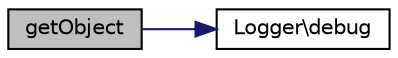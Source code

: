 digraph "getObject"
{
  edge [fontname="Helvetica",fontsize="10",labelfontname="Helvetica",labelfontsize="10"];
  node [fontname="Helvetica",fontsize="10",shape=record];
  rankdir="LR";
  Node1 [label="getObject",height=0.2,width=0.4,color="black", fillcolor="grey75", style="filled" fontcolor="black"];
  Node1 -> Node2 [color="midnightblue",fontsize="10",style="solid",fontname="Helvetica"];
  Node2 [label="Logger\\debug",height=0.2,width=0.4,color="black", fillcolor="white", style="filled",URL="$class_logger.html#a5db1ff3070f42cb16f69a8fd8bc28312"];
}
